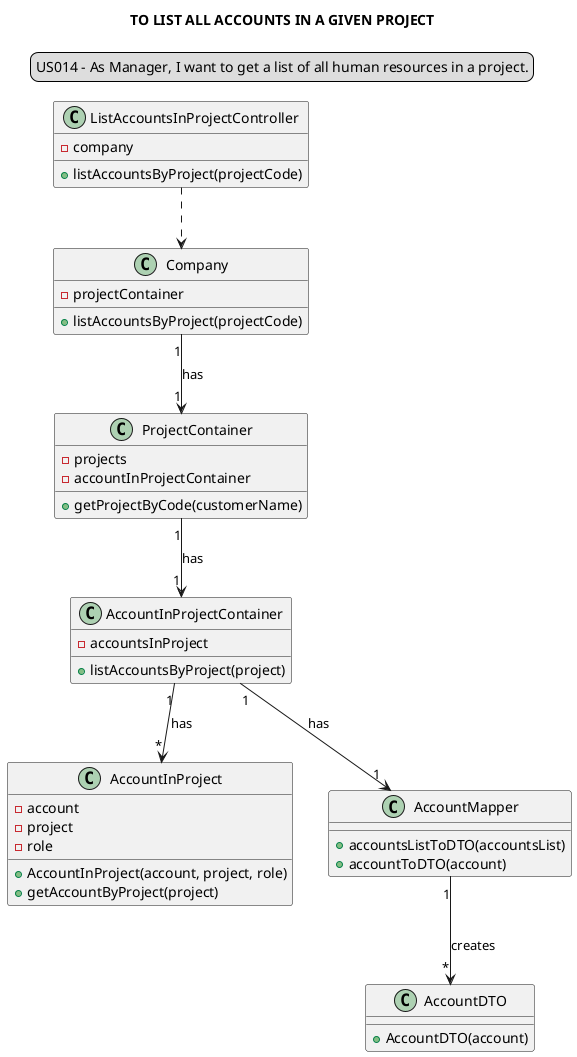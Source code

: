 @startuml

skinparam sequenceMessageAlign center
title TO LIST ALL ACCOUNTS IN A GIVEN PROJECT
legend top
US014 - As Manager, I want to get a list of all human resources in a project.
end legend

class "ListAccountsInProjectController" {
-company
+listAccountsByProject(projectCode)
}

class "Company"{
-projectContainer
+listAccountsByProject(projectCode)

}
class "ProjectContainer"{
-projects
-accountInProjectContainer
+getProjectByCode(customerName)
}

/'class "Project"{
-code
-name
-customer
-status
-startDate
-endDate
+Project(code, name, customer, status, startDate, endDate)
}'/

class "AccountInProjectContainer"{
-accountsInProject
+listAccountsByProject(project)
}

class "AccountInProject"{
-account
-project
-role
+AccountInProject(account, project, role)
+getAccountByProject(project)
}

class "AccountMapper"{
+accountsListToDTO(accountsList)
+accountToDTO(account)
}

class "AccountDTO"{
+AccountDTO(account)
}

"ListAccountsInProjectController" ..> "Company"
"Company" "1"-->"1" "ProjectContainer": has
/'"ProjectContainer" "1"-->"*" "Project": has'/
"ProjectContainer" "1"-->"1" "AccountInProjectContainer": has
"AccountInProjectContainer" "1"-->"*" "AccountInProject": has
"AccountInProjectContainer" "1"-->"1" "AccountMapper": has
"AccountMapper" "1" --> "*" "AccountDTO": creates

@enduml